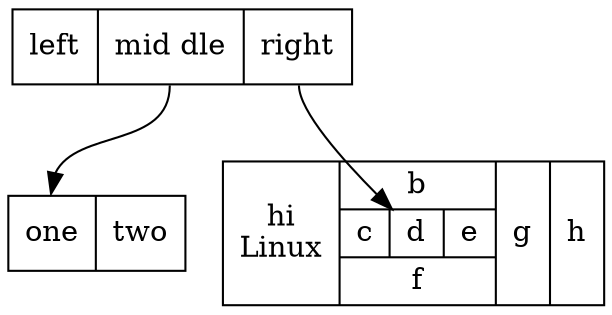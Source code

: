 digraph "label10" {
    /* '&#92; ' adds literal space */
s1 [shape="record",label="<f0> left|<f1> mid&#92; dle|<f2> right"];
	/* f0 f1 are connections */
s2 [shape="record",label="<f0> one|<f1> two"];
	/* &#92;n adds literal \n */
s3 [shape="record",label="hi&#92;nLinux |{ b |{c|<here> d|e}| f}| g | h"];
s1:f1 -> s2:f0;
s1:f2 -> s3:here;
} 
